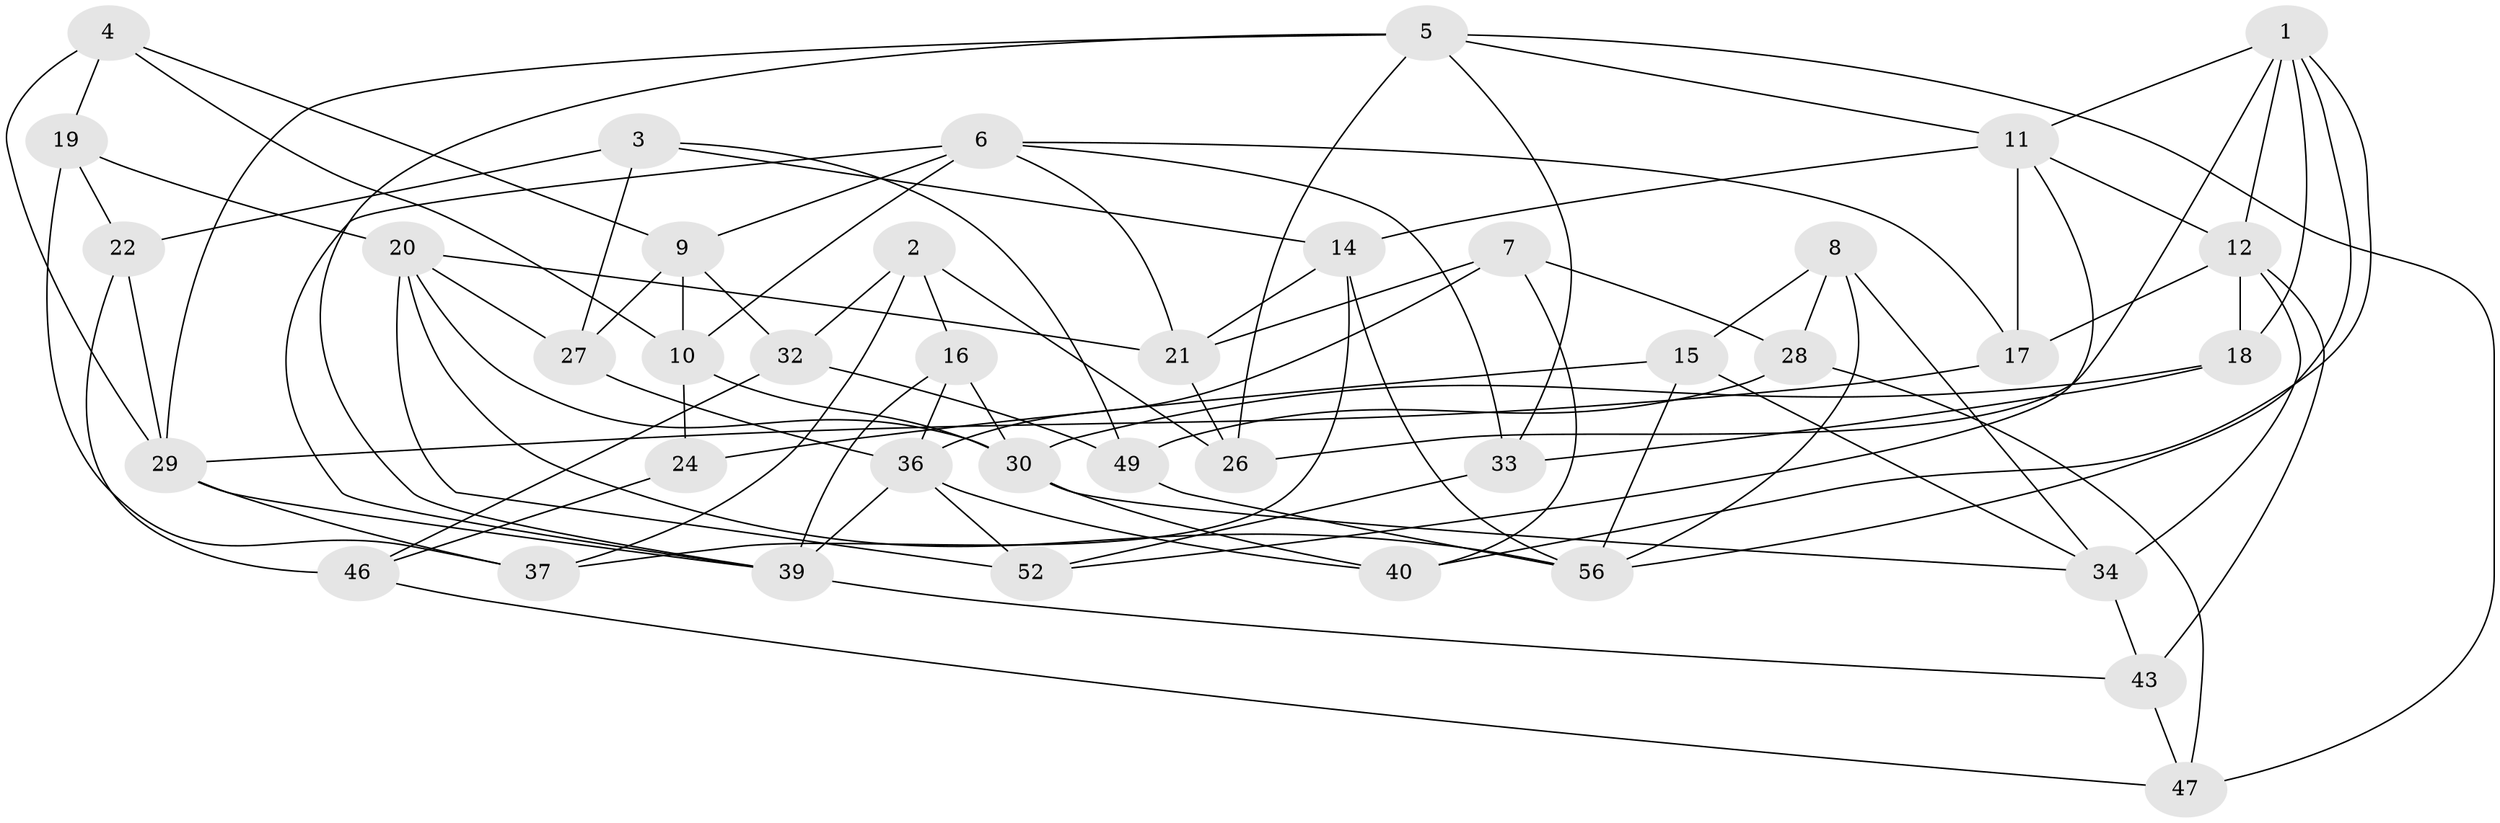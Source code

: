 // Generated by graph-tools (version 1.1) at 2025/24/03/03/25 07:24:30]
// undirected, 40 vertices, 93 edges
graph export_dot {
graph [start="1"]
  node [color=gray90,style=filled];
  1 [super="+54"];
  2;
  3;
  4;
  5 [super="+45"];
  6 [super="+51"];
  7;
  8 [super="+13"];
  9 [super="+35"];
  10 [super="+55"];
  11 [super="+31"];
  12 [super="+23"];
  14 [super="+42"];
  15 [super="+38"];
  16;
  17;
  18;
  19;
  20 [super="+25"];
  21 [super="+50"];
  22;
  24;
  26;
  27;
  28;
  29 [super="+48"];
  30 [super="+53"];
  32;
  33;
  34 [super="+44"];
  36 [super="+58"];
  37;
  39 [super="+41"];
  40;
  43;
  46;
  47;
  49;
  52;
  56 [super="+57"];
  1 -- 40;
  1 -- 12;
  1 -- 11;
  1 -- 56;
  1 -- 26;
  1 -- 18;
  2 -- 16;
  2 -- 37;
  2 -- 32;
  2 -- 26;
  3 -- 49;
  3 -- 27;
  3 -- 22;
  3 -- 14;
  4 -- 9;
  4 -- 29;
  4 -- 19;
  4 -- 10;
  5 -- 26;
  5 -- 39;
  5 -- 33;
  5 -- 29;
  5 -- 11;
  5 -- 47;
  6 -- 10;
  6 -- 17;
  6 -- 39;
  6 -- 9;
  6 -- 21;
  6 -- 33;
  7 -- 28;
  7 -- 21;
  7 -- 40;
  7 -- 36;
  8 -- 34 [weight=2];
  8 -- 15 [weight=2];
  8 -- 56;
  8 -- 28;
  9 -- 10 [weight=2];
  9 -- 32;
  9 -- 27;
  10 -- 30;
  10 -- 24;
  11 -- 17;
  11 -- 12;
  11 -- 52;
  11 -- 14;
  12 -- 18;
  12 -- 17;
  12 -- 34;
  12 -- 43;
  14 -- 56;
  14 -- 21 [weight=2];
  14 -- 37;
  15 -- 24 [weight=2];
  15 -- 34;
  15 -- 56;
  16 -- 39;
  16 -- 30;
  16 -- 36;
  17 -- 29;
  18 -- 33;
  18 -- 30;
  19 -- 37;
  19 -- 22;
  19 -- 20;
  20 -- 21;
  20 -- 52;
  20 -- 27;
  20 -- 56;
  20 -- 30;
  21 -- 26;
  22 -- 46;
  22 -- 29;
  24 -- 46;
  27 -- 36;
  28 -- 49;
  28 -- 47;
  29 -- 37;
  29 -- 39;
  30 -- 40;
  30 -- 34;
  32 -- 46;
  32 -- 49;
  33 -- 52;
  34 -- 43;
  36 -- 52;
  36 -- 39;
  36 -- 40;
  39 -- 43;
  43 -- 47;
  46 -- 47;
  49 -- 56;
}
